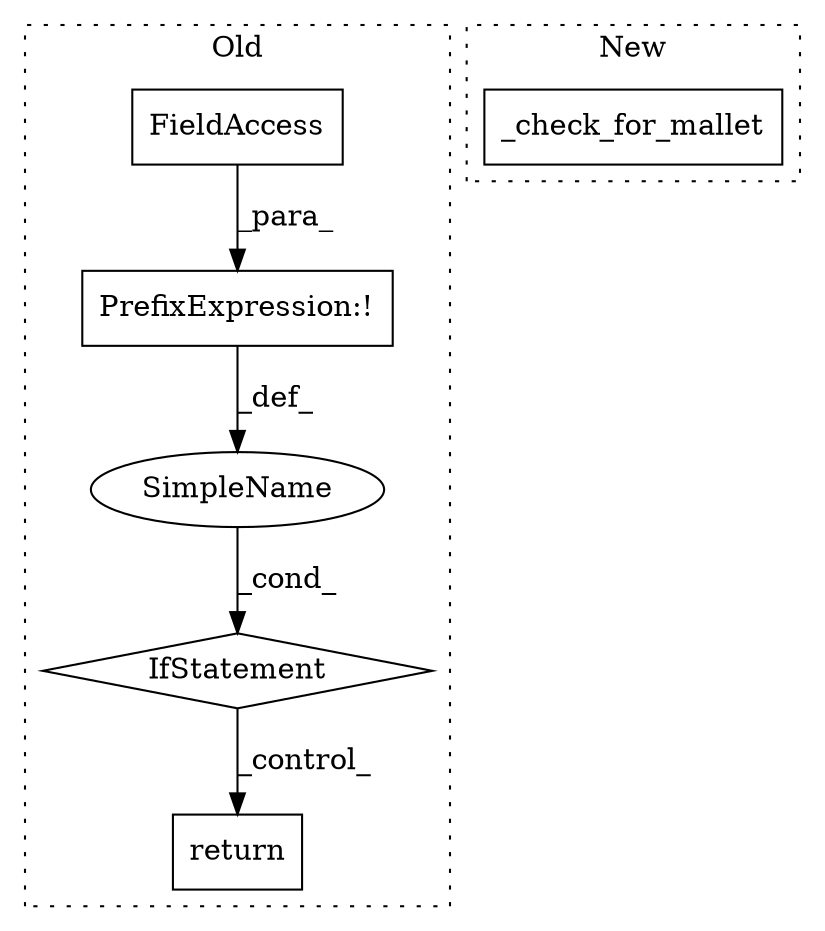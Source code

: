 digraph G {
subgraph cluster0 {
1 [label="return" a="41" s="3988" l="7" shape="box"];
3 [label="PrefixExpression:!" a="38" s="3961" l="1" shape="box"];
4 [label="SimpleName" a="42" s="" l="" shape="ellipse"];
5 [label="IfStatement" a="25" s="3957,3978" l="4,2" shape="diamond"];
6 [label="FieldAccess" a="22" s="3962" l="16" shape="box"];
label = "Old";
style="dotted";
}
subgraph cluster1 {
2 [label="_check_for_mallet" a="32" s="4344" l="19" shape="box"];
label = "New";
style="dotted";
}
3 -> 4 [label="_def_"];
4 -> 5 [label="_cond_"];
5 -> 1 [label="_control_"];
6 -> 3 [label="_para_"];
}